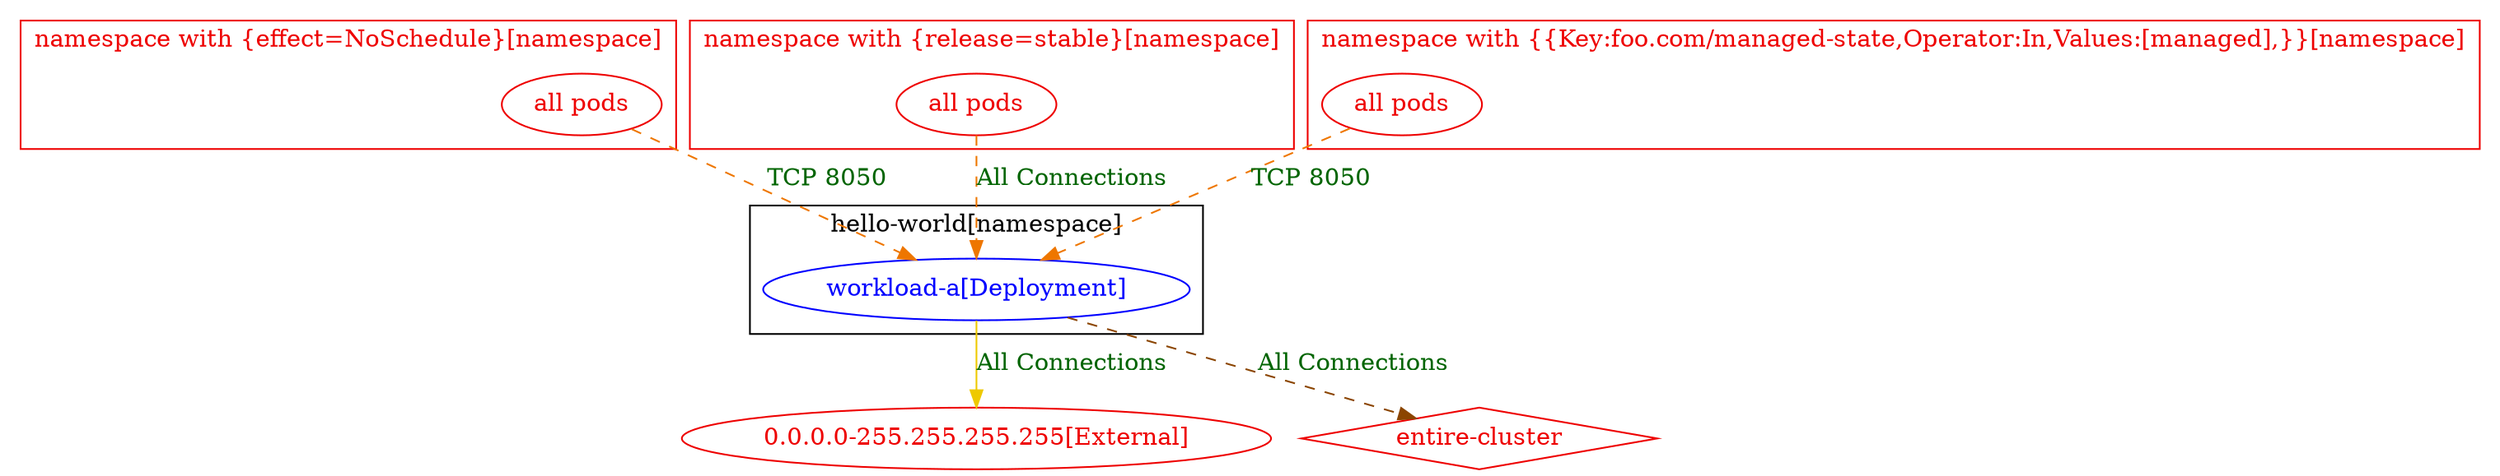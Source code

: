 digraph {
	subgraph "cluster_hello_world[namespace]" {
		color="black"
		fontcolor="black"
		"hello-world/workload-a[Deployment]" [label="workload-a[Deployment]" color="blue" fontcolor="blue"]
		label="hello-world[namespace]"
	}
	subgraph "cluster_namespace with {effect=NoSchedule}[namespace]" {
		color="red2"
		fontcolor="red2"
		"all pods_in_namespace with {effect=NoSchedule}" [label="all pods" color="red2" fontcolor="red2"]
		label="namespace with {effect=NoSchedule}[namespace]"
	}
	subgraph "cluster_namespace with {release=stable}[namespace]" {
		color="red2"
		fontcolor="red2"
		"all pods_in_namespace with {release=stable}" [label="all pods" color="red2" fontcolor="red2"]
		label="namespace with {release=stable}[namespace]"
	}
	subgraph "cluster_namespace with {{Key:foo.com/managed_state,Operator:In,Values:[managed],}}[namespace]" {
		color="red2"
		fontcolor="red2"
		"all pods_in_namespace with {{Key:foo.com/managed-state,Operator:In,Values:[managed],}}" [label="all pods" color="red2" fontcolor="red2"]
		label="namespace with {{Key:foo.com/managed-state,Operator:In,Values:[managed],}}[namespace]"
	}
	"0.0.0.0-255.255.255.255[External]" [label="0.0.0.0-255.255.255.255[External]" color="red2" fontcolor="red2"]
	"entire-cluster" [label="entire-cluster" color="red2" fontcolor="red2" shape=diamond]
	"all pods_in_namespace with {effect=NoSchedule}" -> "hello-world/workload-a[Deployment]" [label="TCP 8050" color="darkorange2" fontcolor="darkgreen" weight=1 style=dashed]
	"all pods_in_namespace with {release=stable}" -> "hello-world/workload-a[Deployment]" [label="All Connections" color="darkorange2" fontcolor="darkgreen" weight=1 style=dashed]
	"all pods_in_namespace with {{Key:foo.com/managed-state,Operator:In,Values:[managed],}}" -> "hello-world/workload-a[Deployment]" [label="TCP 8050" color="darkorange2" fontcolor="darkgreen" weight=1 style=dashed]
	"hello-world/workload-a[Deployment]" -> "0.0.0.0-255.255.255.255[External]" [label="All Connections" color="gold2" fontcolor="darkgreen" weight=1]
	"hello-world/workload-a[Deployment]" -> "entire-cluster" [label="All Connections" color="darkorange4" fontcolor="darkgreen" weight=0.5 style=dashed]
}